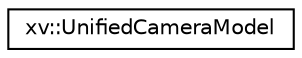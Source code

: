 digraph "Graphical Class Hierarchy"
{
 // LATEX_PDF_SIZE
  edge [fontname="Helvetica",fontsize="10",labelfontname="Helvetica",labelfontsize="10"];
  node [fontname="Helvetica",fontsize="10",shape=record];
  rankdir="LR";
  Node0 [label="xv::UnifiedCameraModel",height=0.2,width=0.4,color="black", fillcolor="white", style="filled",URL="$structxv_1_1UnifiedCameraModel.html",tooltip="Unified Camera Model."];
}
